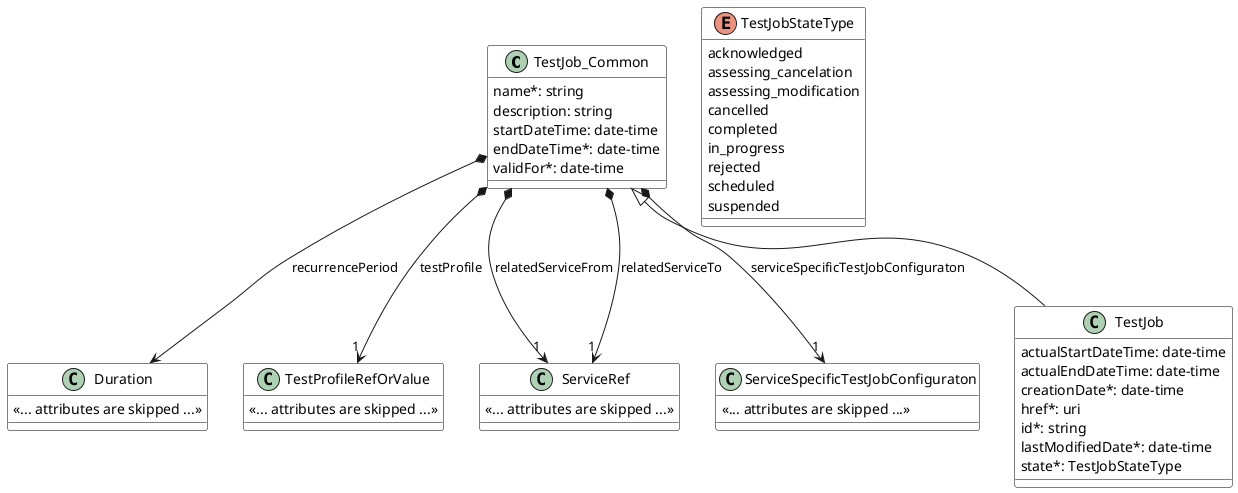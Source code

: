 @startuml TestJobClass
skinparam {
    ClassBackgroundColor White
    ClassBorderColor Black
    ClassBorderColor<<ServicePayloadSpecificAttributes>> FireBrick
    ClassBorderColor<<ResultPayload>> FireBrick
}
set namespaceSeparator none


class TestJob_Common {

    name*: string
    description: string
    startDateTime: date-time
    endDateTime*: date-time
    validFor*: date-time
}

TestJob_Common *--> Duration : recurrencePeriod
TestJob_Common *-->"1" TestProfileRefOrValue : testProfile
TestJob_Common *-->"1" ServiceRef : relatedServiceFrom
TestJob_Common *-->"1" ServiceRef : relatedServiceTo
TestJob_Common *-->"1" ServiceSpecificTestJobConfiguraton : serviceSpecificTestJobConfiguraton


class TestJob {

    actualStartDateTime: date-time
    actualEndDateTime: date-time
    creationDate*: date-time
    href*: uri
    id*: string
    lastModifiedDate*: date-time
    state*: TestJobStateType
}

TestJob_Common <|-- TestJob

enum TestJobStateType {

    acknowledged
    assessing_cancelation
    assessing_modification
    cancelled
    completed
    in_progress
    rejected
    scheduled
    suspended
}

class Duration {

<<... attributes are skipped ...>>
}

class TestProfileRefOrValue {

<<... attributes are skipped ...>>
}

class ServiceRef {

<<... attributes are skipped ...>>
}

class ServiceSpecificTestJobConfiguraton {
    <<... attributes are skipped ...>>
}